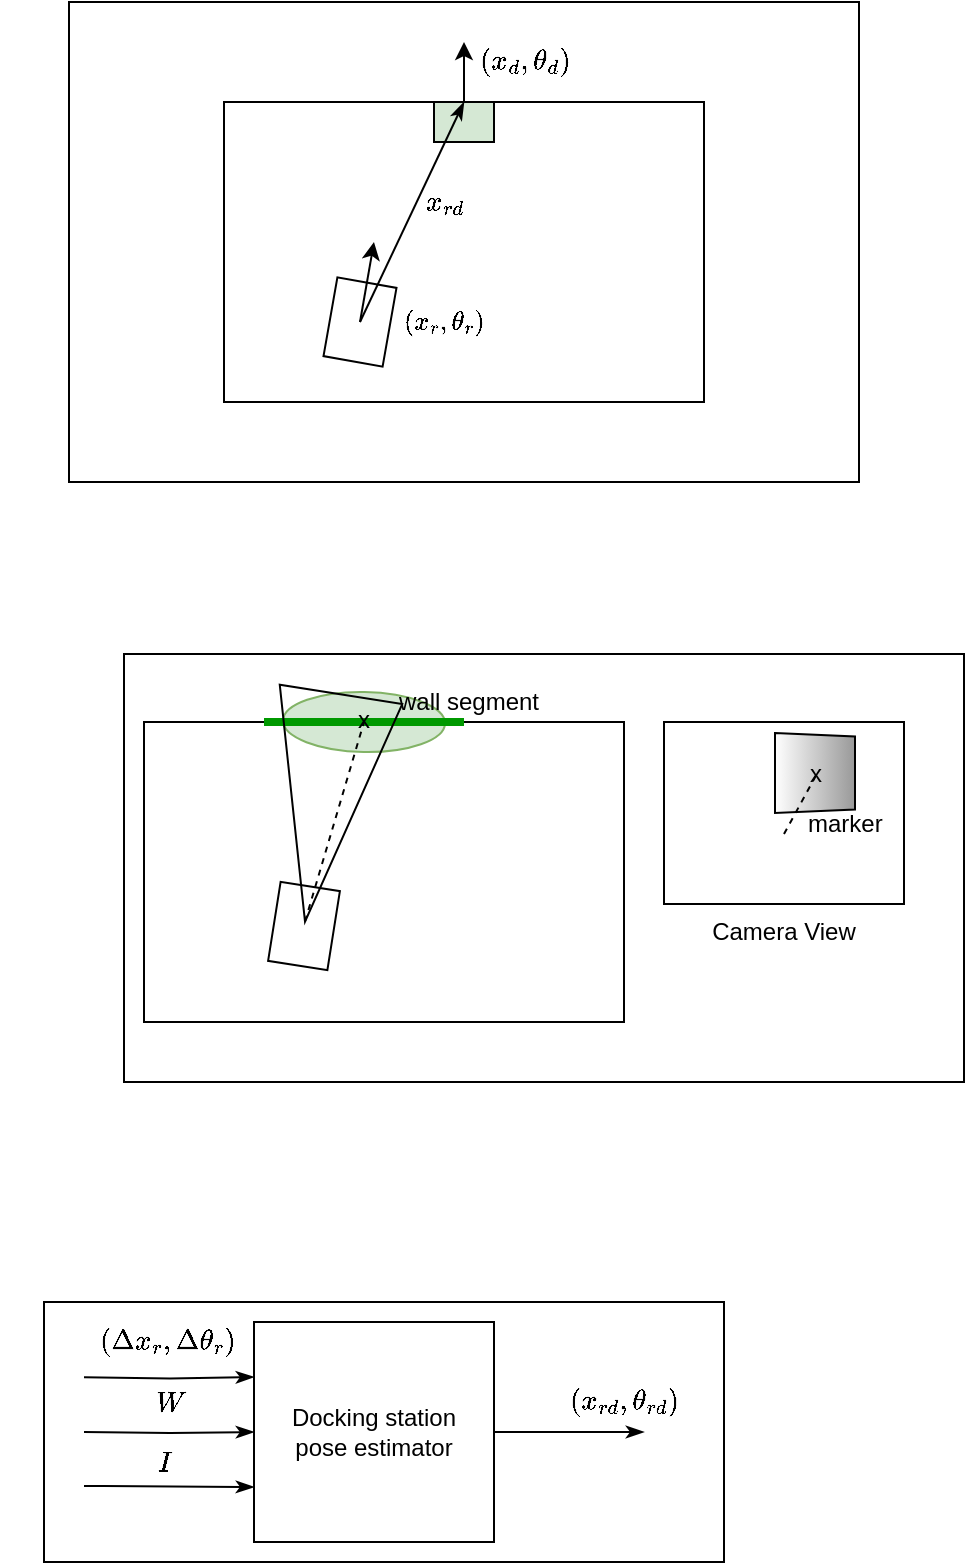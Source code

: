 <mxfile version="12.1.1" type="device" pages="1"><diagram id="huM7Nz732_gp5ncO-kix" name="Page-1"><mxGraphModel dx="1187" dy="760" grid="1" gridSize="10" guides="1" tooltips="1" connect="1" arrows="1" fold="1" page="1" pageScale="1" pageWidth="850" pageHeight="1100" math="1" shadow="0"><root><mxCell id="0"/><mxCell id="1" parent="0"/><mxCell id="A-vobVRHMfqu6c-QzM8X-38" value="" style="rounded=0;whiteSpace=wrap;html=1;labelBackgroundColor=none;fontSize=12;" vertex="1" parent="1"><mxGeometry x="220" y="486" width="420" height="214" as="geometry"/></mxCell><mxCell id="A-vobVRHMfqu6c-QzM8X-16" value="" style="rounded=0;whiteSpace=wrap;html=1;" vertex="1" parent="1"><mxGeometry x="230" y="520" width="240" height="150" as="geometry"/></mxCell><mxCell id="A-vobVRHMfqu6c-QzM8X-1" value="" style="rounded=0;whiteSpace=wrap;html=1;" vertex="1" parent="1"><mxGeometry x="192.5" y="160" width="395" height="240" as="geometry"/></mxCell><mxCell id="qkgyAyTjIQ1qKmT_fgFB-1" value="" style="rounded=0;whiteSpace=wrap;html=1;" parent="1" vertex="1"><mxGeometry x="270" y="210" width="240" height="150" as="geometry"/></mxCell><mxCell id="qkgyAyTjIQ1qKmT_fgFB-2" value="" style="rounded=0;whiteSpace=wrap;html=1;fillColor=#d5e8d4;strokeColor=#000000;" parent="1" vertex="1"><mxGeometry x="375" y="210" width="30" height="20" as="geometry"/></mxCell><mxCell id="qkgyAyTjIQ1qKmT_fgFB-4" value="" style="endArrow=classic;html=1;" parent="1" edge="1"><mxGeometry width="50" height="50" relative="1" as="geometry"><mxPoint x="390" y="210" as="sourcePoint"/><mxPoint x="390" y="180" as="targetPoint"/></mxGeometry></mxCell><mxCell id="qkgyAyTjIQ1qKmT_fgFB-5" value="$$(x_d,\theta_{d})$$" style="text;html=1;resizable=0;points=[];align=center;verticalAlign=middle;labelBackgroundColor=none;" parent="qkgyAyTjIQ1qKmT_fgFB-4" vertex="1" connectable="0"><mxGeometry x="0.363" y="-1" relative="1" as="geometry"><mxPoint x="29" y="0.5" as="offset"/></mxGeometry></mxCell><mxCell id="qkgyAyTjIQ1qKmT_fgFB-11" value="" style="group;rotation=10;" parent="1" vertex="1" connectable="0"><mxGeometry x="320" y="280" width="40" height="55" as="geometry"/></mxCell><mxCell id="qkgyAyTjIQ1qKmT_fgFB-3" value="" style="rounded=0;whiteSpace=wrap;html=1;rotation=100;" parent="qkgyAyTjIQ1qKmT_fgFB-11" vertex="1"><mxGeometry x="-2" y="25" width="40" height="30" as="geometry"/></mxCell><mxCell id="qkgyAyTjIQ1qKmT_fgFB-8" value="$$(x_r,\theta_r)$$" style="endArrow=classic;html=1;labelBackgroundColor=none;" parent="qkgyAyTjIQ1qKmT_fgFB-11" edge="1"><mxGeometry x="-0.643" y="-41" width="50" height="50" relative="1" as="geometry"><mxPoint x="18" y="40" as="sourcePoint"/><mxPoint x="25" as="targetPoint"/><mxPoint as="offset"/></mxGeometry></mxCell><mxCell id="A-vobVRHMfqu6c-QzM8X-7" value="" style="endArrow=classicThin;html=1;entryX=0.5;entryY=0;entryDx=0;entryDy=0;endFill=1;" edge="1" parent="qkgyAyTjIQ1qKmT_fgFB-11" target="qkgyAyTjIQ1qKmT_fgFB-2"><mxGeometry width="50" height="50" relative="1" as="geometry"><mxPoint x="18" y="40" as="sourcePoint"/><mxPoint x="55" y="-20" as="targetPoint"/></mxGeometry></mxCell><mxCell id="A-vobVRHMfqu6c-QzM8X-9" value="$$x_{rd}$$" style="text;html=1;resizable=0;points=[];align=center;verticalAlign=middle;labelBackgroundColor=none;" vertex="1" connectable="0" parent="A-vobVRHMfqu6c-QzM8X-7"><mxGeometry x="0.277" relative="1" as="geometry"><mxPoint x="9" y="10" as="offset"/></mxGeometry></mxCell><mxCell id="A-vobVRHMfqu6c-QzM8X-17" value="" style="ellipse;whiteSpace=wrap;html=1;labelBackgroundColor=none;fillColor=#d5e8d4;strokeColor=#82b366;rotation=-89;" vertex="1" parent="1"><mxGeometry x="325" y="479.5" width="30" height="81" as="geometry"/></mxCell><mxCell id="A-vobVRHMfqu6c-QzM8X-18" value="" style="endArrow=none;html=1;jumpSize=6;endSize=6;spacing=0;strokeWidth=4;strokeColor=#009900;exitX=0.25;exitY=0;exitDx=0;exitDy=0;" edge="1" parent="1" source="A-vobVRHMfqu6c-QzM8X-16"><mxGeometry width="50" height="50" relative="1" as="geometry"><mxPoint x="310" y="520" as="sourcePoint"/><mxPoint x="390" y="520" as="targetPoint"/></mxGeometry></mxCell><mxCell id="A-vobVRHMfqu6c-QzM8X-19" value="wall segment" style="text;html=1;resizable=0;points=[];align=center;verticalAlign=middle;labelBackgroundColor=none;" vertex="1" connectable="0" parent="A-vobVRHMfqu6c-QzM8X-18"><mxGeometry x="0.435" y="1" relative="1" as="geometry"><mxPoint x="30" y="-9" as="offset"/></mxGeometry></mxCell><mxCell id="A-vobVRHMfqu6c-QzM8X-21" value="x" style="text;html=1;resizable=0;points=[];autosize=1;align=left;verticalAlign=top;spacingTop=-4;" vertex="1" parent="1"><mxGeometry x="335" y="509" width="20" height="20" as="geometry"/></mxCell><mxCell id="A-vobVRHMfqu6c-QzM8X-26" value="Camera View" style="rounded=0;whiteSpace=wrap;html=1;labelBackgroundColor=none;spacingTop=0;verticalAlign=top;fontSize=12;labelPosition=center;verticalLabelPosition=bottom;align=center;" vertex="1" parent="1"><mxGeometry x="490" y="520" width="120" height="91" as="geometry"/></mxCell><mxCell id="A-vobVRHMfqu6c-QzM8X-29" value="" style="group;rotation=9;" vertex="1" connectable="0" parent="1"><mxGeometry x="259" y="532" width="115" height="105.5" as="geometry"/></mxCell><mxCell id="A-vobVRHMfqu6c-QzM8X-11" value="" style="rounded=0;whiteSpace=wrap;html=1;rotation=99;" vertex="1" parent="A-vobVRHMfqu6c-QzM8X-29"><mxGeometry x="31" y="75" width="40" height="30" as="geometry"/></mxCell><mxCell id="A-vobVRHMfqu6c-QzM8X-20" value="" style="endArrow=none;html=1;strokeColor=#000000;strokeWidth=1;dashed=1;exitX=1;exitY=0.5;exitDx=0;exitDy=0;" edge="1" parent="1"><mxGeometry width="50" height="50" relative="1" as="geometry"><mxPoint x="310.505" y="619.792" as="sourcePoint"/><mxPoint x="340" y="520" as="targetPoint"/></mxGeometry></mxCell><mxCell id="A-vobVRHMfqu6c-QzM8X-31" value="" style="triangle;whiteSpace=wrap;html=1;labelBackgroundColor=none;fontSize=12;rotation=99;fillColor=none;" vertex="1" parent="1"><mxGeometry x="262" y="532" width="115" height="62" as="geometry"/></mxCell><mxCell id="A-vobVRHMfqu6c-QzM8X-34" value="" style="shape=trapezoid;perimeter=trapezoidPerimeter;whiteSpace=wrap;html=1;labelBackgroundColor=none;fillColor=#999999;fontSize=12;rotation=90;size=0.043;gradientColor=#ffffff;labelPosition=center;verticalLabelPosition=bottom;align=center;verticalAlign=top;" vertex="1" parent="1"><mxGeometry x="545.5" y="525.5" width="40" height="40" as="geometry"/></mxCell><mxCell id="A-vobVRHMfqu6c-QzM8X-33" value="" style="endArrow=none;dashed=1;html=1;strokeColor=#000000;strokeWidth=1;fontSize=12;entryX=0.472;entryY=0.528;entryDx=0;entryDy=0;entryPerimeter=0;exitX=0.5;exitY=0.615;exitDx=0;exitDy=0;exitPerimeter=0;" edge="1" parent="1" source="A-vobVRHMfqu6c-QzM8X-26"><mxGeometry width="50" height="50" relative="1" as="geometry"><mxPoint x="500" y="701" as="sourcePoint"/><mxPoint x="566.983" y="544.984" as="targetPoint"/></mxGeometry></mxCell><mxCell id="A-vobVRHMfqu6c-QzM8X-36" value="marker" style="text;html=1;resizable=0;points=[];autosize=1;align=left;verticalAlign=top;spacingTop=-4;fontSize=12;" vertex="1" parent="1"><mxGeometry x="560" y="560.5" width="50" height="20" as="geometry"/></mxCell><mxCell id="A-vobVRHMfqu6c-QzM8X-37" value="x" style="text;html=1;resizable=0;points=[];autosize=1;align=left;verticalAlign=top;spacingTop=-4;fontSize=12;" vertex="1" parent="1"><mxGeometry x="560.5" y="535.5" width="20" height="20" as="geometry"/></mxCell><mxCell id="A-vobVRHMfqu6c-QzM8X-42" value="$$(\Delta x_r,\Delta \theta_r)$$" style="edgeStyle=orthogonalEdgeStyle;rounded=0;jumpSize=6;orthogonalLoop=1;jettySize=auto;html=1;exitX=0;exitY=0.25;exitDx=0;exitDy=0;endArrow=classicThin;endFill=1;endSize=6;strokeColor=#000000;strokeWidth=1;fontSize=12;entryX=0;entryY=0.25;entryDx=0;entryDy=0;labelBackgroundColor=none;labelPosition=center;verticalLabelPosition=top;align=center;verticalAlign=middle;" edge="1" parent="1" target="A-vobVRHMfqu6c-QzM8X-39"><mxGeometry x="-0.06" y="18" relative="1" as="geometry"><mxPoint x="200" y="847.667" as="sourcePoint"/><mxPoint as="offset"/></mxGeometry></mxCell><mxCell id="A-vobVRHMfqu6c-QzM8X-46" value="$$(x_{rd},\theta_{rd})$$" style="edgeStyle=orthogonalEdgeStyle;rounded=0;jumpSize=6;orthogonalLoop=1;jettySize=auto;html=1;exitX=1;exitY=0.5;exitDx=0;exitDy=0;labelBackgroundColor=none;endArrow=classicThin;endFill=1;endSize=6;strokeColor=#000000;strokeWidth=1;fontSize=12;labelPosition=center;verticalLabelPosition=top;align=center;verticalAlign=middle;spacing=2;" edge="1" parent="1" source="A-vobVRHMfqu6c-QzM8X-39"><mxGeometry x="0.733" y="15" relative="1" as="geometry"><mxPoint x="480" y="875" as="targetPoint"/><mxPoint as="offset"/></mxGeometry></mxCell><mxCell id="A-vobVRHMfqu6c-QzM8X-39" value="&lt;div&gt;Docking station &lt;br&gt;&lt;/div&gt;&lt;div&gt;pose estimator&lt;br&gt;&lt;/div&gt;" style="rounded=0;whiteSpace=wrap;html=1;labelBackgroundColor=none;fontSize=12;" vertex="1" parent="1"><mxGeometry x="285" y="820" width="120" height="110" as="geometry"/></mxCell><mxCell id="A-vobVRHMfqu6c-QzM8X-44" value="$$W$$" style="edgeStyle=orthogonalEdgeStyle;rounded=0;jumpSize=6;orthogonalLoop=1;jettySize=auto;html=1;endArrow=classicThin;endFill=1;endSize=6;strokeColor=#000000;strokeWidth=1;fontSize=12;entryX=0;entryY=0.5;entryDx=0;entryDy=0;labelBackgroundColor=none;labelPosition=center;verticalLabelPosition=top;align=center;verticalAlign=middle;" edge="1" parent="1" target="A-vobVRHMfqu6c-QzM8X-39"><mxGeometry x="-0.007" y="15" relative="1" as="geometry"><mxPoint x="295.143" y="857.667" as="targetPoint"/><mxPoint x="200" y="875" as="sourcePoint"/><mxPoint as="offset"/></mxGeometry></mxCell><mxCell id="A-vobVRHMfqu6c-QzM8X-45" value="$$I$$" style="edgeStyle=orthogonalEdgeStyle;rounded=0;jumpSize=6;orthogonalLoop=1;jettySize=auto;html=1;endArrow=classicThin;endFill=1;endSize=6;strokeColor=#000000;strokeWidth=1;fontSize=12;entryX=0;entryY=0.75;entryDx=0;entryDy=0;labelBackgroundColor=none;labelPosition=center;verticalLabelPosition=top;align=center;verticalAlign=middle;" edge="1" parent="1" target="A-vobVRHMfqu6c-QzM8X-39"><mxGeometry x="-0.061" y="12" relative="1" as="geometry"><mxPoint x="295.143" y="884.81" as="targetPoint"/><mxPoint x="200" y="902" as="sourcePoint"/><mxPoint as="offset"/><Array as="points"><mxPoint x="210" y="902"/><mxPoint x="248" y="902"/></Array></mxGeometry></mxCell><mxCell id="A-vobVRHMfqu6c-QzM8X-48" value="" style="rounded=0;whiteSpace=wrap;html=1;fillColor=none;" vertex="1" parent="1"><mxGeometry x="180" y="810" width="340" height="130" as="geometry"/></mxCell></root></mxGraphModel></diagram></mxfile>